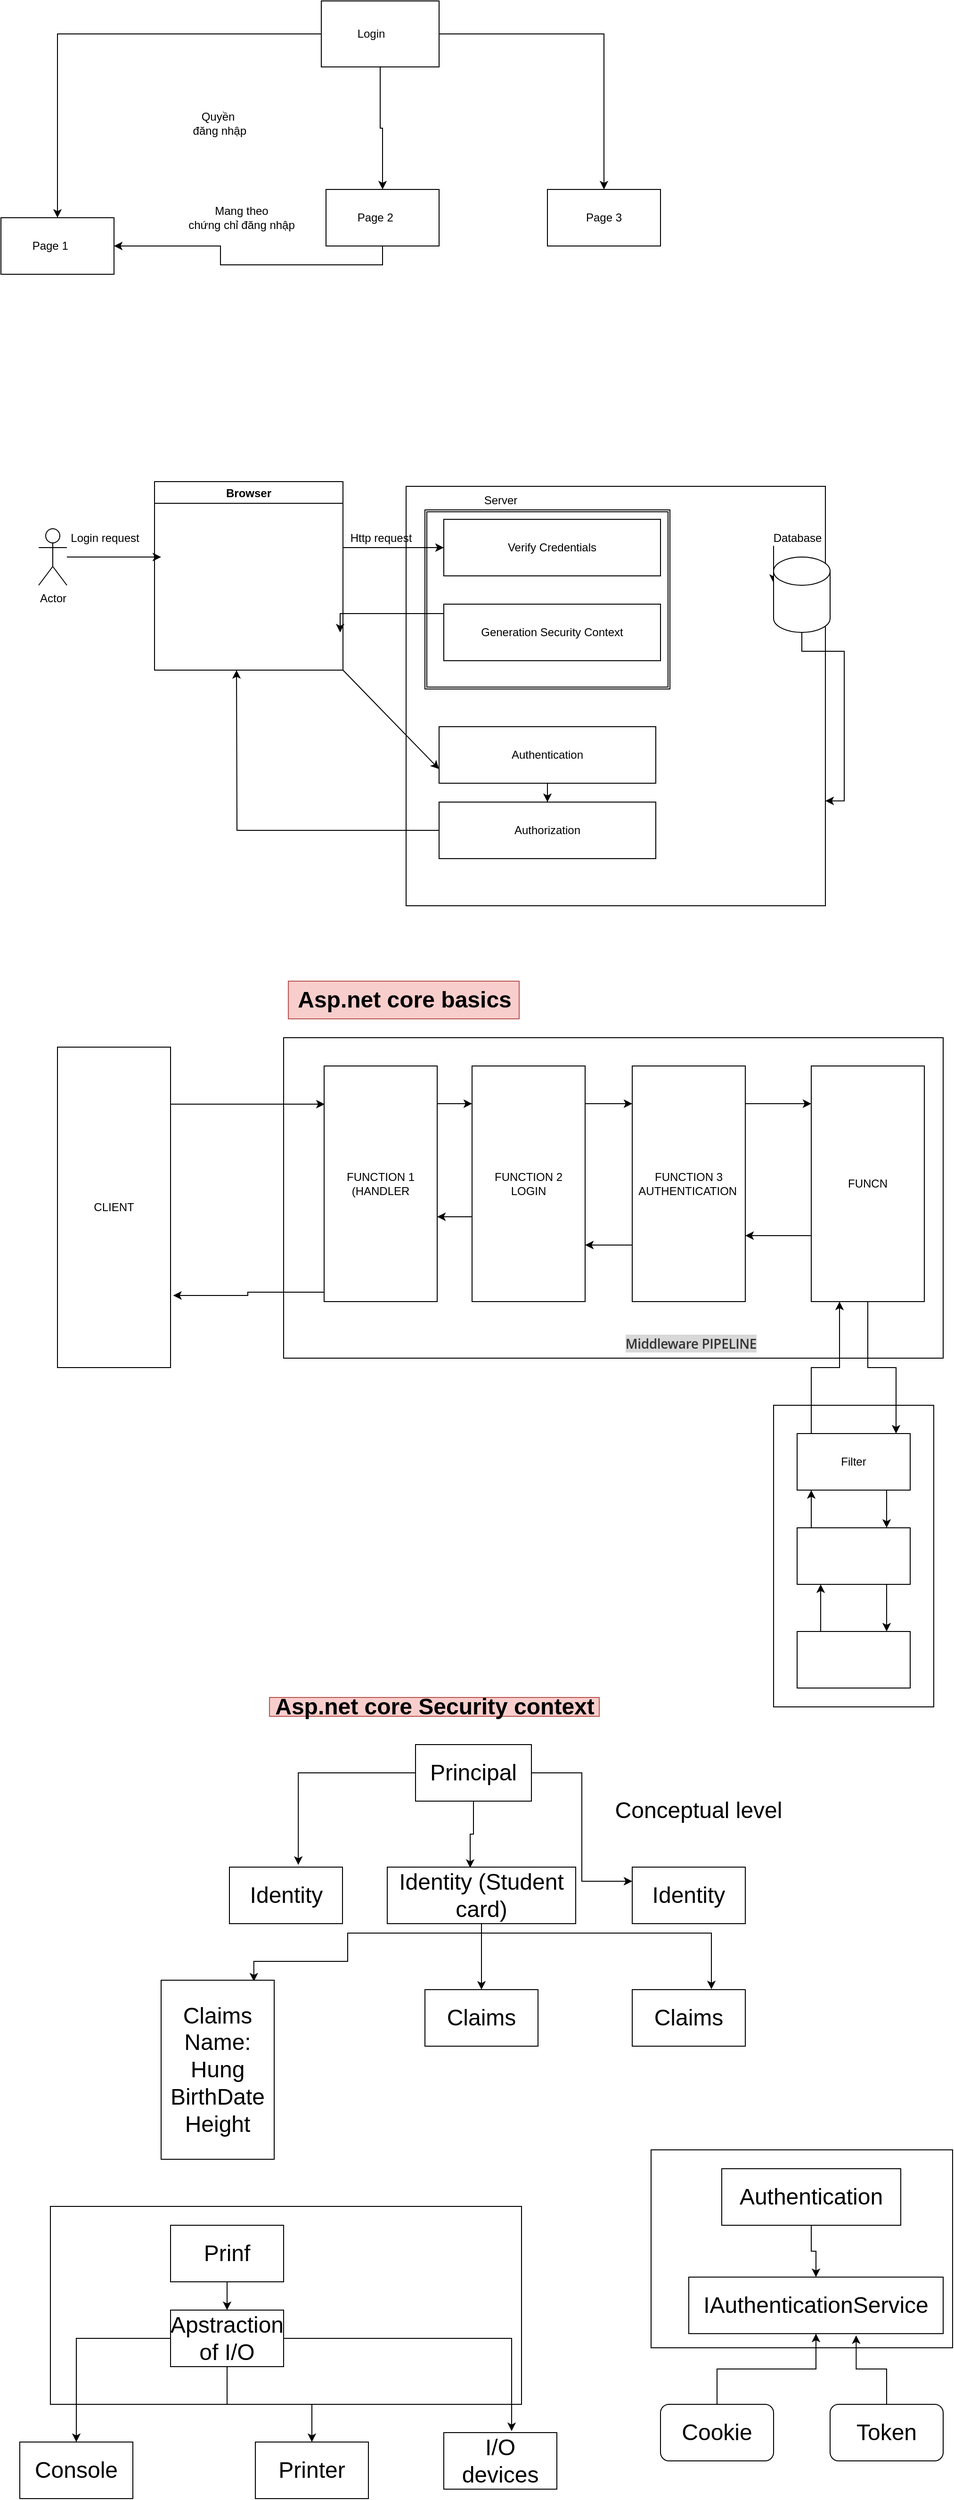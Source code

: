 <mxfile version="17.2.4" type="device"><diagram id="TYG-Fiex3RVc0C0uwag7" name="Page-1"><mxGraphModel dx="1038" dy="649" grid="1" gridSize="10" guides="1" tooltips="1" connect="1" arrows="1" fold="1" page="1" pageScale="1" pageWidth="850" pageHeight="1100" math="0" shadow="0"><root><mxCell id="0"/><mxCell id="1" parent="0"/><mxCell id="TT7vhz8V4f2k6GF-BaS0-111" value="" style="rounded=0;whiteSpace=wrap;html=1;fontSize=24;" vertex="1" parent="1"><mxGeometry x="710" y="2440" width="320" height="210" as="geometry"/></mxCell><mxCell id="TT7vhz8V4f2k6GF-BaS0-107" value="" style="rounded=0;whiteSpace=wrap;html=1;fontSize=24;" vertex="1" parent="1"><mxGeometry x="72.5" y="2500" width="500" height="210" as="geometry"/></mxCell><mxCell id="TT7vhz8V4f2k6GF-BaS0-72" value="" style="rounded=0;whiteSpace=wrap;html=1;" vertex="1" parent="1"><mxGeometry x="840" y="1650" width="170" height="320" as="geometry"/></mxCell><mxCell id="TT7vhz8V4f2k6GF-BaS0-53" value="" style="rounded=0;whiteSpace=wrap;html=1;" vertex="1" parent="1"><mxGeometry x="320" y="1260" width="700" height="340" as="geometry"/></mxCell><mxCell id="TT7vhz8V4f2k6GF-BaS0-19" value="" style="whiteSpace=wrap;html=1;aspect=fixed;" vertex="1" parent="1"><mxGeometry x="450" y="675" width="445" height="445" as="geometry"/></mxCell><mxCell id="TT7vhz8V4f2k6GF-BaS0-44" value="" style="shape=ext;double=1;rounded=0;whiteSpace=wrap;html=1;" vertex="1" parent="1"><mxGeometry x="470" y="700" width="260" height="190" as="geometry"/></mxCell><mxCell id="TT7vhz8V4f2k6GF-BaS0-6" style="edgeStyle=orthogonalEdgeStyle;rounded=0;orthogonalLoop=1;jettySize=auto;html=1;entryX=0.5;entryY=0;entryDx=0;entryDy=0;" edge="1" parent="1" source="TT7vhz8V4f2k6GF-BaS0-1" target="TT7vhz8V4f2k6GF-BaS0-2"><mxGeometry relative="1" as="geometry"/></mxCell><mxCell id="TT7vhz8V4f2k6GF-BaS0-8" style="edgeStyle=orthogonalEdgeStyle;rounded=0;orthogonalLoop=1;jettySize=auto;html=1;entryX=0.5;entryY=0;entryDx=0;entryDy=0;" edge="1" parent="1" source="TT7vhz8V4f2k6GF-BaS0-1" target="TT7vhz8V4f2k6GF-BaS0-3"><mxGeometry relative="1" as="geometry"/></mxCell><mxCell id="TT7vhz8V4f2k6GF-BaS0-9" style="edgeStyle=orthogonalEdgeStyle;rounded=0;orthogonalLoop=1;jettySize=auto;html=1;entryX=0.5;entryY=0;entryDx=0;entryDy=0;" edge="1" parent="1" source="TT7vhz8V4f2k6GF-BaS0-1" target="TT7vhz8V4f2k6GF-BaS0-4"><mxGeometry relative="1" as="geometry"/></mxCell><mxCell id="TT7vhz8V4f2k6GF-BaS0-1" value="" style="rounded=0;whiteSpace=wrap;html=1;" vertex="1" parent="1"><mxGeometry x="360" y="160" width="125" height="70" as="geometry"/></mxCell><mxCell id="TT7vhz8V4f2k6GF-BaS0-2" value="Page 1&lt;span style=&quot;white-space: pre&quot;&gt;&#9;&lt;/span&gt;" style="rounded=0;whiteSpace=wrap;html=1;" vertex="1" parent="1"><mxGeometry x="20" y="390" width="120" height="60" as="geometry"/></mxCell><mxCell id="TT7vhz8V4f2k6GF-BaS0-10" style="edgeStyle=orthogonalEdgeStyle;rounded=0;orthogonalLoop=1;jettySize=auto;html=1;entryX=1;entryY=0.5;entryDx=0;entryDy=0;" edge="1" parent="1" source="TT7vhz8V4f2k6GF-BaS0-3" target="TT7vhz8V4f2k6GF-BaS0-2"><mxGeometry relative="1" as="geometry"><Array as="points"><mxPoint x="425" y="440"/><mxPoint x="253" y="440"/><mxPoint x="253" y="420"/></Array></mxGeometry></mxCell><mxCell id="TT7vhz8V4f2k6GF-BaS0-3" value="Page 2&lt;span style=&quot;white-space: pre&quot;&gt;&#9;&lt;/span&gt;" style="rounded=0;whiteSpace=wrap;html=1;" vertex="1" parent="1"><mxGeometry x="365" y="360" width="120" height="60" as="geometry"/></mxCell><mxCell id="TT7vhz8V4f2k6GF-BaS0-4" value="Page 3" style="rounded=0;whiteSpace=wrap;html=1;" vertex="1" parent="1"><mxGeometry x="600" y="360" width="120" height="60" as="geometry"/></mxCell><mxCell id="TT7vhz8V4f2k6GF-BaS0-5" value="Login" style="text;html=1;strokeColor=none;fillColor=none;align=center;verticalAlign=middle;whiteSpace=wrap;rounded=0;" vertex="1" parent="1"><mxGeometry x="382.5" y="180" width="60" height="30" as="geometry"/></mxCell><mxCell id="TT7vhz8V4f2k6GF-BaS0-7" value="Quyền&lt;br&gt;&amp;nbsp;đăng nhập" style="text;html=1;align=center;verticalAlign=middle;resizable=0;points=[];autosize=1;strokeColor=none;fillColor=none;" vertex="1" parent="1"><mxGeometry x="210" y="275" width="80" height="30" as="geometry"/></mxCell><mxCell id="TT7vhz8V4f2k6GF-BaS0-11" value="Mang theo &lt;br&gt;chứng chỉ đăng nhập" style="text;html=1;align=center;verticalAlign=middle;resizable=0;points=[];autosize=1;strokeColor=none;fillColor=none;" vertex="1" parent="1"><mxGeometry x="210" y="375" width="130" height="30" as="geometry"/></mxCell><mxCell id="TT7vhz8V4f2k6GF-BaS0-27" style="edgeStyle=orthogonalEdgeStyle;rounded=0;orthogonalLoop=1;jettySize=auto;html=1;" edge="1" parent="1" source="TT7vhz8V4f2k6GF-BaS0-12"><mxGeometry relative="1" as="geometry"><mxPoint x="190" y="750" as="targetPoint"/></mxGeometry></mxCell><mxCell id="TT7vhz8V4f2k6GF-BaS0-12" value="Actor" style="shape=umlActor;verticalLabelPosition=bottom;verticalAlign=top;html=1;outlineConnect=0;" vertex="1" parent="1"><mxGeometry x="60" y="720" width="30" height="60" as="geometry"/></mxCell><mxCell id="TT7vhz8V4f2k6GF-BaS0-32" style="edgeStyle=orthogonalEdgeStyle;rounded=0;orthogonalLoop=1;jettySize=auto;html=1;entryX=0;entryY=0;entryDx=0;entryDy=27.5;entryPerimeter=0;" edge="1" parent="1" source="TT7vhz8V4f2k6GF-BaS0-19" target="TT7vhz8V4f2k6GF-BaS0-30"><mxGeometry relative="1" as="geometry"><Array as="points"><mxPoint x="790" y="760"/><mxPoint x="790" y="777"/></Array></mxGeometry></mxCell><mxCell id="TT7vhz8V4f2k6GF-BaS0-20" value="Server" style="text;html=1;align=center;verticalAlign=middle;resizable=0;points=[];autosize=1;strokeColor=none;fillColor=none;" vertex="1" parent="1"><mxGeometry x="525" y="680" width="50" height="20" as="geometry"/></mxCell><mxCell id="TT7vhz8V4f2k6GF-BaS0-28" style="edgeStyle=orthogonalEdgeStyle;rounded=0;orthogonalLoop=1;jettySize=auto;html=1;" edge="1" parent="1" source="TT7vhz8V4f2k6GF-BaS0-26" target="TT7vhz8V4f2k6GF-BaS0-34"><mxGeometry relative="1" as="geometry"><Array as="points"><mxPoint x="430" y="740"/><mxPoint x="430" y="740"/></Array></mxGeometry></mxCell><mxCell id="TT7vhz8V4f2k6GF-BaS0-26" value="Browser" style="swimlane;" vertex="1" parent="1"><mxGeometry x="183" y="670" width="200" height="200" as="geometry"/></mxCell><mxCell id="TT7vhz8V4f2k6GF-BaS0-29" value="Http request" style="text;html=1;align=center;verticalAlign=middle;resizable=0;points=[];autosize=1;strokeColor=none;fillColor=none;" vertex="1" parent="1"><mxGeometry x="382.5" y="720" width="80" height="20" as="geometry"/></mxCell><mxCell id="TT7vhz8V4f2k6GF-BaS0-33" style="edgeStyle=orthogonalEdgeStyle;rounded=0;orthogonalLoop=1;jettySize=auto;html=1;entryX=1;entryY=0.75;entryDx=0;entryDy=0;" edge="1" parent="1" source="TT7vhz8V4f2k6GF-BaS0-30" target="TT7vhz8V4f2k6GF-BaS0-19"><mxGeometry relative="1" as="geometry"/></mxCell><mxCell id="TT7vhz8V4f2k6GF-BaS0-30" value="" style="shape=cylinder3;whiteSpace=wrap;html=1;boundedLbl=1;backgroundOutline=1;size=15;" vertex="1" parent="1"><mxGeometry x="840" y="750" width="60" height="80" as="geometry"/></mxCell><mxCell id="TT7vhz8V4f2k6GF-BaS0-31" value="Database" style="text;html=1;align=center;verticalAlign=middle;resizable=0;points=[];autosize=1;strokeColor=none;fillColor=none;" vertex="1" parent="1"><mxGeometry x="830" y="720" width="70" height="20" as="geometry"/></mxCell><mxCell id="TT7vhz8V4f2k6GF-BaS0-34" value="Verify Credentials" style="rounded=0;whiteSpace=wrap;html=1;" vertex="1" parent="1"><mxGeometry x="490" y="710" width="230" height="60" as="geometry"/></mxCell><mxCell id="TT7vhz8V4f2k6GF-BaS0-37" style="edgeStyle=orthogonalEdgeStyle;rounded=0;orthogonalLoop=1;jettySize=auto;html=1;" edge="1" parent="1" source="TT7vhz8V4f2k6GF-BaS0-35"><mxGeometry relative="1" as="geometry"><mxPoint x="380" y="830" as="targetPoint"/><Array as="points"><mxPoint x="380" y="810"/></Array></mxGeometry></mxCell><mxCell id="TT7vhz8V4f2k6GF-BaS0-35" value="Generation Security Context" style="rounded=0;whiteSpace=wrap;html=1;" vertex="1" parent="1"><mxGeometry x="490" y="800" width="230" height="60" as="geometry"/></mxCell><mxCell id="TT7vhz8V4f2k6GF-BaS0-36" value="Login request" style="text;html=1;align=center;verticalAlign=middle;resizable=0;points=[];autosize=1;strokeColor=none;fillColor=none;" vertex="1" parent="1"><mxGeometry x="85" y="720" width="90" height="20" as="geometry"/></mxCell><mxCell id="TT7vhz8V4f2k6GF-BaS0-39" value="" style="endArrow=classic;html=1;rounded=0;entryX=0;entryY=0.75;entryDx=0;entryDy=0;exitX=1;exitY=1;exitDx=0;exitDy=0;" edge="1" parent="1" source="TT7vhz8V4f2k6GF-BaS0-26" target="TT7vhz8V4f2k6GF-BaS0-41"><mxGeometry width="50" height="50" relative="1" as="geometry"><mxPoint x="340" y="870" as="sourcePoint"/><mxPoint x="390" y="820" as="targetPoint"/><Array as="points"/></mxGeometry></mxCell><mxCell id="TT7vhz8V4f2k6GF-BaS0-47" style="edgeStyle=orthogonalEdgeStyle;rounded=0;orthogonalLoop=1;jettySize=auto;html=1;entryX=0.5;entryY=0;entryDx=0;entryDy=0;" edge="1" parent="1" source="TT7vhz8V4f2k6GF-BaS0-41" target="TT7vhz8V4f2k6GF-BaS0-46"><mxGeometry relative="1" as="geometry"/></mxCell><mxCell id="TT7vhz8V4f2k6GF-BaS0-41" value="Authentication" style="rounded=0;whiteSpace=wrap;html=1;" vertex="1" parent="1"><mxGeometry x="485" y="930" width="230" height="60" as="geometry"/></mxCell><mxCell id="TT7vhz8V4f2k6GF-BaS0-48" style="edgeStyle=orthogonalEdgeStyle;rounded=0;orthogonalLoop=1;jettySize=auto;html=1;" edge="1" parent="1" source="TT7vhz8V4f2k6GF-BaS0-46"><mxGeometry relative="1" as="geometry"><mxPoint x="270.0" y="870" as="targetPoint"/></mxGeometry></mxCell><mxCell id="TT7vhz8V4f2k6GF-BaS0-46" value="Authorization" style="rounded=0;whiteSpace=wrap;html=1;" vertex="1" parent="1"><mxGeometry x="485" y="1010" width="230" height="60" as="geometry"/></mxCell><mxCell id="TT7vhz8V4f2k6GF-BaS0-49" value="Asp.net core basics" style="text;strokeColor=#b85450;fillColor=#f8cecc;html=1;fontSize=24;fontStyle=1;verticalAlign=middle;align=center;" vertex="1" parent="1"><mxGeometry x="325" y="1200" width="245" height="40" as="geometry"/></mxCell><mxCell id="TT7vhz8V4f2k6GF-BaS0-58" style="edgeStyle=orthogonalEdgeStyle;rounded=0;orthogonalLoop=1;jettySize=auto;html=1;entryX=0.005;entryY=0.162;entryDx=0;entryDy=0;entryPerimeter=0;" edge="1" parent="1" source="TT7vhz8V4f2k6GF-BaS0-52" target="TT7vhz8V4f2k6GF-BaS0-57"><mxGeometry relative="1" as="geometry"><Array as="points"><mxPoint x="282" y="1331"/></Array></mxGeometry></mxCell><mxCell id="TT7vhz8V4f2k6GF-BaS0-52" value="CLIENT" style="rounded=0;whiteSpace=wrap;html=1;" vertex="1" parent="1"><mxGeometry x="80" y="1270" width="120" height="340" as="geometry"/></mxCell><mxCell id="TT7vhz8V4f2k6GF-BaS0-62" style="edgeStyle=orthogonalEdgeStyle;rounded=0;orthogonalLoop=1;jettySize=auto;html=1;" edge="1" parent="1" source="TT7vhz8V4f2k6GF-BaS0-57" target="TT7vhz8V4f2k6GF-BaS0-59"><mxGeometry relative="1" as="geometry"><Array as="points"><mxPoint x="503" y="1330"/><mxPoint x="503" y="1330"/></Array></mxGeometry></mxCell><mxCell id="TT7vhz8V4f2k6GF-BaS0-70" style="edgeStyle=orthogonalEdgeStyle;rounded=0;orthogonalLoop=1;jettySize=auto;html=1;entryX=1.023;entryY=0.775;entryDx=0;entryDy=0;entryPerimeter=0;" edge="1" parent="1" source="TT7vhz8V4f2k6GF-BaS0-57" target="TT7vhz8V4f2k6GF-BaS0-52"><mxGeometry relative="1" as="geometry"><Array as="points"><mxPoint x="282" y="1530"/><mxPoint x="282" y="1534"/></Array></mxGeometry></mxCell><mxCell id="TT7vhz8V4f2k6GF-BaS0-57" value="FUNCTION 1&lt;br&gt;(HANDLER" style="rounded=0;whiteSpace=wrap;html=1;" vertex="1" parent="1"><mxGeometry x="363" y="1290" width="120" height="250" as="geometry"/></mxCell><mxCell id="TT7vhz8V4f2k6GF-BaS0-63" style="edgeStyle=orthogonalEdgeStyle;rounded=0;orthogonalLoop=1;jettySize=auto;html=1;" edge="1" parent="1" source="TT7vhz8V4f2k6GF-BaS0-59" target="TT7vhz8V4f2k6GF-BaS0-60"><mxGeometry relative="1" as="geometry"><Array as="points"><mxPoint x="670" y="1330"/><mxPoint x="670" y="1330"/></Array></mxGeometry></mxCell><mxCell id="TT7vhz8V4f2k6GF-BaS0-67" value="" style="edgeStyle=orthogonalEdgeStyle;rounded=0;orthogonalLoop=1;jettySize=auto;html=1;" edge="1" parent="1" source="TT7vhz8V4f2k6GF-BaS0-59" target="TT7vhz8V4f2k6GF-BaS0-57"><mxGeometry relative="1" as="geometry"><Array as="points"><mxPoint x="501" y="1450"/><mxPoint x="501" y="1450"/></Array></mxGeometry></mxCell><mxCell id="TT7vhz8V4f2k6GF-BaS0-59" value="FUNCTION 2&lt;br&gt;LOGIN" style="rounded=0;whiteSpace=wrap;html=1;" vertex="1" parent="1"><mxGeometry x="520" y="1290" width="120" height="250" as="geometry"/></mxCell><mxCell id="TT7vhz8V4f2k6GF-BaS0-64" value="" style="edgeStyle=orthogonalEdgeStyle;rounded=0;orthogonalLoop=1;jettySize=auto;html=1;" edge="1" parent="1" source="TT7vhz8V4f2k6GF-BaS0-60" target="TT7vhz8V4f2k6GF-BaS0-61"><mxGeometry relative="1" as="geometry"><Array as="points"><mxPoint x="830" y="1330"/><mxPoint x="830" y="1330"/></Array></mxGeometry></mxCell><mxCell id="TT7vhz8V4f2k6GF-BaS0-66" value="" style="edgeStyle=orthogonalEdgeStyle;rounded=0;orthogonalLoop=1;jettySize=auto;html=1;" edge="1" parent="1" source="TT7vhz8V4f2k6GF-BaS0-60" target="TT7vhz8V4f2k6GF-BaS0-59"><mxGeometry relative="1" as="geometry"><Array as="points"><mxPoint x="670" y="1480"/><mxPoint x="670" y="1480"/></Array></mxGeometry></mxCell><mxCell id="TT7vhz8V4f2k6GF-BaS0-60" value="FUNCTION 3&lt;br&gt;AUTHENTICATION&lt;span style=&quot;white-space: pre&quot;&gt;&#9;&lt;/span&gt;" style="rounded=0;whiteSpace=wrap;html=1;" vertex="1" parent="1"><mxGeometry x="690" y="1290" width="120" height="250" as="geometry"/></mxCell><mxCell id="TT7vhz8V4f2k6GF-BaS0-65" value="" style="edgeStyle=orthogonalEdgeStyle;rounded=0;orthogonalLoop=1;jettySize=auto;html=1;" edge="1" parent="1" source="TT7vhz8V4f2k6GF-BaS0-61" target="TT7vhz8V4f2k6GF-BaS0-60"><mxGeometry relative="1" as="geometry"><Array as="points"><mxPoint x="850" y="1470"/><mxPoint x="850" y="1470"/></Array></mxGeometry></mxCell><mxCell id="TT7vhz8V4f2k6GF-BaS0-74" style="edgeStyle=orthogonalEdgeStyle;rounded=0;orthogonalLoop=1;jettySize=auto;html=1;" edge="1" parent="1" source="TT7vhz8V4f2k6GF-BaS0-61" target="TT7vhz8V4f2k6GF-BaS0-73"><mxGeometry relative="1" as="geometry"><Array as="points"><mxPoint x="940" y="1610"/><mxPoint x="970" y="1610"/></Array></mxGeometry></mxCell><mxCell id="TT7vhz8V4f2k6GF-BaS0-61" value="FUNCN" style="rounded=0;whiteSpace=wrap;html=1;" vertex="1" parent="1"><mxGeometry x="880" y="1290" width="120" height="250" as="geometry"/></mxCell><mxCell id="TT7vhz8V4f2k6GF-BaS0-71" value="&lt;span style=&quot;color: rgb(51 , 51 , 51) ; font-family: &amp;#34;open sans&amp;#34; , &amp;#34;sans-serif&amp;#34; , &amp;#34;lucida sans&amp;#34; , &amp;#34;lucida sans regular&amp;#34; , &amp;#34;lucida grande&amp;#34; , &amp;#34;lucida sans unicode&amp;#34; , &amp;#34;geneva&amp;#34; , &amp;#34;verdana&amp;#34; , sans-serif ; font-size: 14px ; font-weight: 600 ; letter-spacing: -0.2px ; text-align: left ; background-color: rgb(216 , 216 , 216)&quot;&gt;Middleware PIPELINE&lt;/span&gt;" style="text;html=1;strokeColor=none;fillColor=none;align=center;verticalAlign=middle;whiteSpace=wrap;rounded=0;" vertex="1" parent="1"><mxGeometry x="655" y="1570" width="195" height="30" as="geometry"/></mxCell><mxCell id="TT7vhz8V4f2k6GF-BaS0-76" style="edgeStyle=orthogonalEdgeStyle;rounded=0;orthogonalLoop=1;jettySize=auto;html=1;" edge="1" parent="1" source="TT7vhz8V4f2k6GF-BaS0-73" target="TT7vhz8V4f2k6GF-BaS0-75"><mxGeometry relative="1" as="geometry"><Array as="points"><mxPoint x="960" y="1760"/><mxPoint x="960" y="1760"/></Array></mxGeometry></mxCell><mxCell id="TT7vhz8V4f2k6GF-BaS0-81" style="edgeStyle=orthogonalEdgeStyle;rounded=0;orthogonalLoop=1;jettySize=auto;html=1;entryX=0.25;entryY=1;entryDx=0;entryDy=0;" edge="1" parent="1" source="TT7vhz8V4f2k6GF-BaS0-73" target="TT7vhz8V4f2k6GF-BaS0-61"><mxGeometry relative="1" as="geometry"><Array as="points"><mxPoint x="880" y="1610"/><mxPoint x="910" y="1610"/></Array></mxGeometry></mxCell><mxCell id="TT7vhz8V4f2k6GF-BaS0-73" value="Filter" style="rounded=0;whiteSpace=wrap;html=1;" vertex="1" parent="1"><mxGeometry x="865" y="1680" width="120" height="60" as="geometry"/></mxCell><mxCell id="TT7vhz8V4f2k6GF-BaS0-78" style="edgeStyle=orthogonalEdgeStyle;rounded=0;orthogonalLoop=1;jettySize=auto;html=1;" edge="1" parent="1" source="TT7vhz8V4f2k6GF-BaS0-75" target="TT7vhz8V4f2k6GF-BaS0-77"><mxGeometry relative="1" as="geometry"><Array as="points"><mxPoint x="960" y="1865"/><mxPoint x="960" y="1865"/></Array></mxGeometry></mxCell><mxCell id="TT7vhz8V4f2k6GF-BaS0-80" value="" style="edgeStyle=orthogonalEdgeStyle;rounded=0;orthogonalLoop=1;jettySize=auto;html=1;" edge="1" parent="1" source="TT7vhz8V4f2k6GF-BaS0-75" target="TT7vhz8V4f2k6GF-BaS0-73"><mxGeometry relative="1" as="geometry"><Array as="points"><mxPoint x="880" y="1760"/><mxPoint x="880" y="1760"/></Array></mxGeometry></mxCell><mxCell id="TT7vhz8V4f2k6GF-BaS0-75" value="" style="rounded=0;whiteSpace=wrap;html=1;" vertex="1" parent="1"><mxGeometry x="865" y="1780" width="120" height="60" as="geometry"/></mxCell><mxCell id="TT7vhz8V4f2k6GF-BaS0-79" style="edgeStyle=orthogonalEdgeStyle;rounded=0;orthogonalLoop=1;jettySize=auto;html=1;" edge="1" parent="1" source="TT7vhz8V4f2k6GF-BaS0-77" target="TT7vhz8V4f2k6GF-BaS0-75"><mxGeometry relative="1" as="geometry"><Array as="points"><mxPoint x="890" y="1865"/><mxPoint x="890" y="1865"/></Array></mxGeometry></mxCell><mxCell id="TT7vhz8V4f2k6GF-BaS0-77" value="" style="rounded=0;whiteSpace=wrap;html=1;" vertex="1" parent="1"><mxGeometry x="865" y="1890" width="120" height="60" as="geometry"/></mxCell><mxCell id="TT7vhz8V4f2k6GF-BaS0-82" value="&lt;font style=&quot;font-size: 24px&quot;&gt;&lt;b&gt;Asp.net core Security context&lt;/b&gt;&lt;/font&gt;" style="text;html=1;align=center;verticalAlign=middle;resizable=0;points=[];autosize=1;strokeColor=#b85450;fillColor=#f8cecc;" vertex="1" parent="1"><mxGeometry x="305" y="1960" width="350" height="20" as="geometry"/></mxCell><mxCell id="TT7vhz8V4f2k6GF-BaS0-88" style="edgeStyle=orthogonalEdgeStyle;rounded=0;orthogonalLoop=1;jettySize=auto;html=1;entryX=0.609;entryY=-0.04;entryDx=0;entryDy=0;entryPerimeter=0;fontSize=24;" edge="1" parent="1" source="TT7vhz8V4f2k6GF-BaS0-83" target="TT7vhz8V4f2k6GF-BaS0-85"><mxGeometry relative="1" as="geometry"/></mxCell><mxCell id="TT7vhz8V4f2k6GF-BaS0-89" style="edgeStyle=orthogonalEdgeStyle;rounded=0;orthogonalLoop=1;jettySize=auto;html=1;entryX=0.44;entryY=0.013;entryDx=0;entryDy=0;entryPerimeter=0;fontSize=24;" edge="1" parent="1" source="TT7vhz8V4f2k6GF-BaS0-83" target="TT7vhz8V4f2k6GF-BaS0-86"><mxGeometry relative="1" as="geometry"/></mxCell><mxCell id="TT7vhz8V4f2k6GF-BaS0-90" style="edgeStyle=orthogonalEdgeStyle;rounded=0;orthogonalLoop=1;jettySize=auto;html=1;entryX=0;entryY=0.25;entryDx=0;entryDy=0;fontSize=24;" edge="1" parent="1" source="TT7vhz8V4f2k6GF-BaS0-83" target="TT7vhz8V4f2k6GF-BaS0-87"><mxGeometry relative="1" as="geometry"/></mxCell><mxCell id="TT7vhz8V4f2k6GF-BaS0-83" value="Principal" style="rounded=0;whiteSpace=wrap;html=1;fontSize=24;" vertex="1" parent="1"><mxGeometry x="460" y="2010" width="123" height="60" as="geometry"/></mxCell><mxCell id="TT7vhz8V4f2k6GF-BaS0-84" value="Conceptual level" style="text;html=1;align=center;verticalAlign=middle;resizable=0;points=[];autosize=1;strokeColor=none;fillColor=none;fontSize=24;" vertex="1" parent="1"><mxGeometry x="665" y="2065" width="190" height="30" as="geometry"/></mxCell><mxCell id="TT7vhz8V4f2k6GF-BaS0-85" value="Identity" style="rounded=0;whiteSpace=wrap;html=1;fontSize=24;" vertex="1" parent="1"><mxGeometry x="262.5" y="2140" width="120" height="60" as="geometry"/></mxCell><mxCell id="TT7vhz8V4f2k6GF-BaS0-92" value="" style="edgeStyle=orthogonalEdgeStyle;rounded=0;orthogonalLoop=1;jettySize=auto;html=1;fontSize=24;entryX=0.7;entryY=-0.007;entryDx=0;entryDy=0;entryPerimeter=0;" edge="1" parent="1" source="TT7vhz8V4f2k6GF-BaS0-86" target="TT7vhz8V4f2k6GF-BaS0-94"><mxGeometry relative="1" as="geometry"><Array as="points"><mxPoint x="530" y="2210"/><mxPoint x="774" y="2210"/></Array></mxGeometry></mxCell><mxCell id="TT7vhz8V4f2k6GF-BaS0-95" style="edgeStyle=orthogonalEdgeStyle;rounded=0;orthogonalLoop=1;jettySize=auto;html=1;entryX=0.82;entryY=0.007;entryDx=0;entryDy=0;entryPerimeter=0;fontSize=24;" edge="1" parent="1" source="TT7vhz8V4f2k6GF-BaS0-86" target="TT7vhz8V4f2k6GF-BaS0-93"><mxGeometry relative="1" as="geometry"><Array as="points"><mxPoint x="530" y="2210"/><mxPoint x="388" y="2210"/><mxPoint x="388" y="2240"/><mxPoint x="288" y="2240"/></Array></mxGeometry></mxCell><mxCell id="TT7vhz8V4f2k6GF-BaS0-96" style="edgeStyle=orthogonalEdgeStyle;rounded=0;orthogonalLoop=1;jettySize=auto;html=1;entryX=0.5;entryY=0;entryDx=0;entryDy=0;fontSize=24;" edge="1" parent="1" source="TT7vhz8V4f2k6GF-BaS0-86" target="TT7vhz8V4f2k6GF-BaS0-91"><mxGeometry relative="1" as="geometry"/></mxCell><mxCell id="TT7vhz8V4f2k6GF-BaS0-86" value="Identity (Student card)" style="rounded=0;whiteSpace=wrap;html=1;fontSize=24;" vertex="1" parent="1"><mxGeometry x="430" y="2140" width="200" height="60" as="geometry"/></mxCell><mxCell id="TT7vhz8V4f2k6GF-BaS0-87" value="Identity" style="rounded=0;whiteSpace=wrap;html=1;fontSize=24;" vertex="1" parent="1"><mxGeometry x="690" y="2140" width="120" height="60" as="geometry"/></mxCell><mxCell id="TT7vhz8V4f2k6GF-BaS0-91" value="Claims" style="rounded=0;whiteSpace=wrap;html=1;fontSize=24;" vertex="1" parent="1"><mxGeometry x="470" y="2270" width="120" height="60" as="geometry"/></mxCell><mxCell id="TT7vhz8V4f2k6GF-BaS0-93" value="Claims&lt;br&gt;Name: Hung&lt;br&gt;BirthDate&lt;br&gt;Height" style="rounded=0;whiteSpace=wrap;html=1;fontSize=24;" vertex="1" parent="1"><mxGeometry x="190" y="2260" width="120" height="190" as="geometry"/></mxCell><mxCell id="TT7vhz8V4f2k6GF-BaS0-94" value="Claims" style="rounded=0;whiteSpace=wrap;html=1;fontSize=24;" vertex="1" parent="1"><mxGeometry x="690" y="2270" width="120" height="60" as="geometry"/></mxCell><mxCell id="TT7vhz8V4f2k6GF-BaS0-103" value="" style="edgeStyle=orthogonalEdgeStyle;rounded=0;orthogonalLoop=1;jettySize=auto;html=1;fontSize=24;" edge="1" parent="1" source="TT7vhz8V4f2k6GF-BaS0-97" target="TT7vhz8V4f2k6GF-BaS0-102"><mxGeometry relative="1" as="geometry"/></mxCell><mxCell id="TT7vhz8V4f2k6GF-BaS0-97" value="Prinf" style="rounded=0;whiteSpace=wrap;html=1;fontSize=24;" vertex="1" parent="1"><mxGeometry x="200" y="2520" width="120" height="60" as="geometry"/></mxCell><mxCell id="TT7vhz8V4f2k6GF-BaS0-98" value="Console" style="rounded=0;whiteSpace=wrap;html=1;fontSize=24;" vertex="1" parent="1"><mxGeometry x="40" y="2750" width="120" height="60" as="geometry"/></mxCell><mxCell id="TT7vhz8V4f2k6GF-BaS0-100" value="Printer" style="rounded=0;whiteSpace=wrap;html=1;fontSize=24;" vertex="1" parent="1"><mxGeometry x="290" y="2750" width="120" height="60" as="geometry"/></mxCell><mxCell id="TT7vhz8V4f2k6GF-BaS0-101" value="I/O devices" style="whiteSpace=wrap;html=1;fontSize=24;" vertex="1" parent="1"><mxGeometry x="490" y="2740" width="120" height="60" as="geometry"/></mxCell><mxCell id="TT7vhz8V4f2k6GF-BaS0-104" value="" style="edgeStyle=orthogonalEdgeStyle;rounded=0;orthogonalLoop=1;jettySize=auto;html=1;fontSize=24;" edge="1" parent="1" source="TT7vhz8V4f2k6GF-BaS0-102" target="TT7vhz8V4f2k6GF-BaS0-100"><mxGeometry relative="1" as="geometry"/></mxCell><mxCell id="TT7vhz8V4f2k6GF-BaS0-105" style="edgeStyle=orthogonalEdgeStyle;rounded=0;orthogonalLoop=1;jettySize=auto;html=1;entryX=0.5;entryY=0;entryDx=0;entryDy=0;fontSize=24;" edge="1" parent="1" source="TT7vhz8V4f2k6GF-BaS0-102" target="TT7vhz8V4f2k6GF-BaS0-98"><mxGeometry relative="1" as="geometry"/></mxCell><mxCell id="TT7vhz8V4f2k6GF-BaS0-106" style="edgeStyle=orthogonalEdgeStyle;rounded=0;orthogonalLoop=1;jettySize=auto;html=1;entryX=0.6;entryY=-0.027;entryDx=0;entryDy=0;entryPerimeter=0;fontSize=24;" edge="1" parent="1" source="TT7vhz8V4f2k6GF-BaS0-102" target="TT7vhz8V4f2k6GF-BaS0-101"><mxGeometry relative="1" as="geometry"/></mxCell><mxCell id="TT7vhz8V4f2k6GF-BaS0-102" value="Apstraction of I/O" style="whiteSpace=wrap;html=1;fontSize=24;" vertex="1" parent="1"><mxGeometry x="200" y="2610" width="120" height="60" as="geometry"/></mxCell><mxCell id="TT7vhz8V4f2k6GF-BaS0-115" value="" style="edgeStyle=orthogonalEdgeStyle;rounded=0;orthogonalLoop=1;jettySize=auto;html=1;fontSize=24;" edge="1" parent="1" source="TT7vhz8V4f2k6GF-BaS0-108" target="TT7vhz8V4f2k6GF-BaS0-112"><mxGeometry relative="1" as="geometry"/></mxCell><mxCell id="TT7vhz8V4f2k6GF-BaS0-108" value="Authentication" style="whiteSpace=wrap;html=1;fontSize=24;" vertex="1" parent="1"><mxGeometry x="785" y="2460" width="190" height="60" as="geometry"/></mxCell><mxCell id="TT7vhz8V4f2k6GF-BaS0-113" style="edgeStyle=orthogonalEdgeStyle;rounded=0;orthogonalLoop=1;jettySize=auto;html=1;fontSize=24;" edge="1" parent="1" source="TT7vhz8V4f2k6GF-BaS0-109" target="TT7vhz8V4f2k6GF-BaS0-112"><mxGeometry relative="1" as="geometry"/></mxCell><mxCell id="TT7vhz8V4f2k6GF-BaS0-109" value="Cookie" style="rounded=1;whiteSpace=wrap;html=1;fontSize=24;" vertex="1" parent="1"><mxGeometry x="720" y="2710" width="120" height="60" as="geometry"/></mxCell><mxCell id="TT7vhz8V4f2k6GF-BaS0-114" style="edgeStyle=orthogonalEdgeStyle;rounded=0;orthogonalLoop=1;jettySize=auto;html=1;entryX=0.658;entryY=1.03;entryDx=0;entryDy=0;entryPerimeter=0;fontSize=24;" edge="1" parent="1" source="TT7vhz8V4f2k6GF-BaS0-110" target="TT7vhz8V4f2k6GF-BaS0-112"><mxGeometry relative="1" as="geometry"/></mxCell><mxCell id="TT7vhz8V4f2k6GF-BaS0-110" value="Token" style="rounded=1;whiteSpace=wrap;html=1;fontSize=24;" vertex="1" parent="1"><mxGeometry x="900" y="2710" width="120" height="60" as="geometry"/></mxCell><mxCell id="TT7vhz8V4f2k6GF-BaS0-112" value="IAuthenticationService" style="rounded=0;whiteSpace=wrap;html=1;fontSize=24;" vertex="1" parent="1"><mxGeometry x="750" y="2575" width="270" height="60" as="geometry"/></mxCell></root></mxGraphModel></diagram></mxfile>